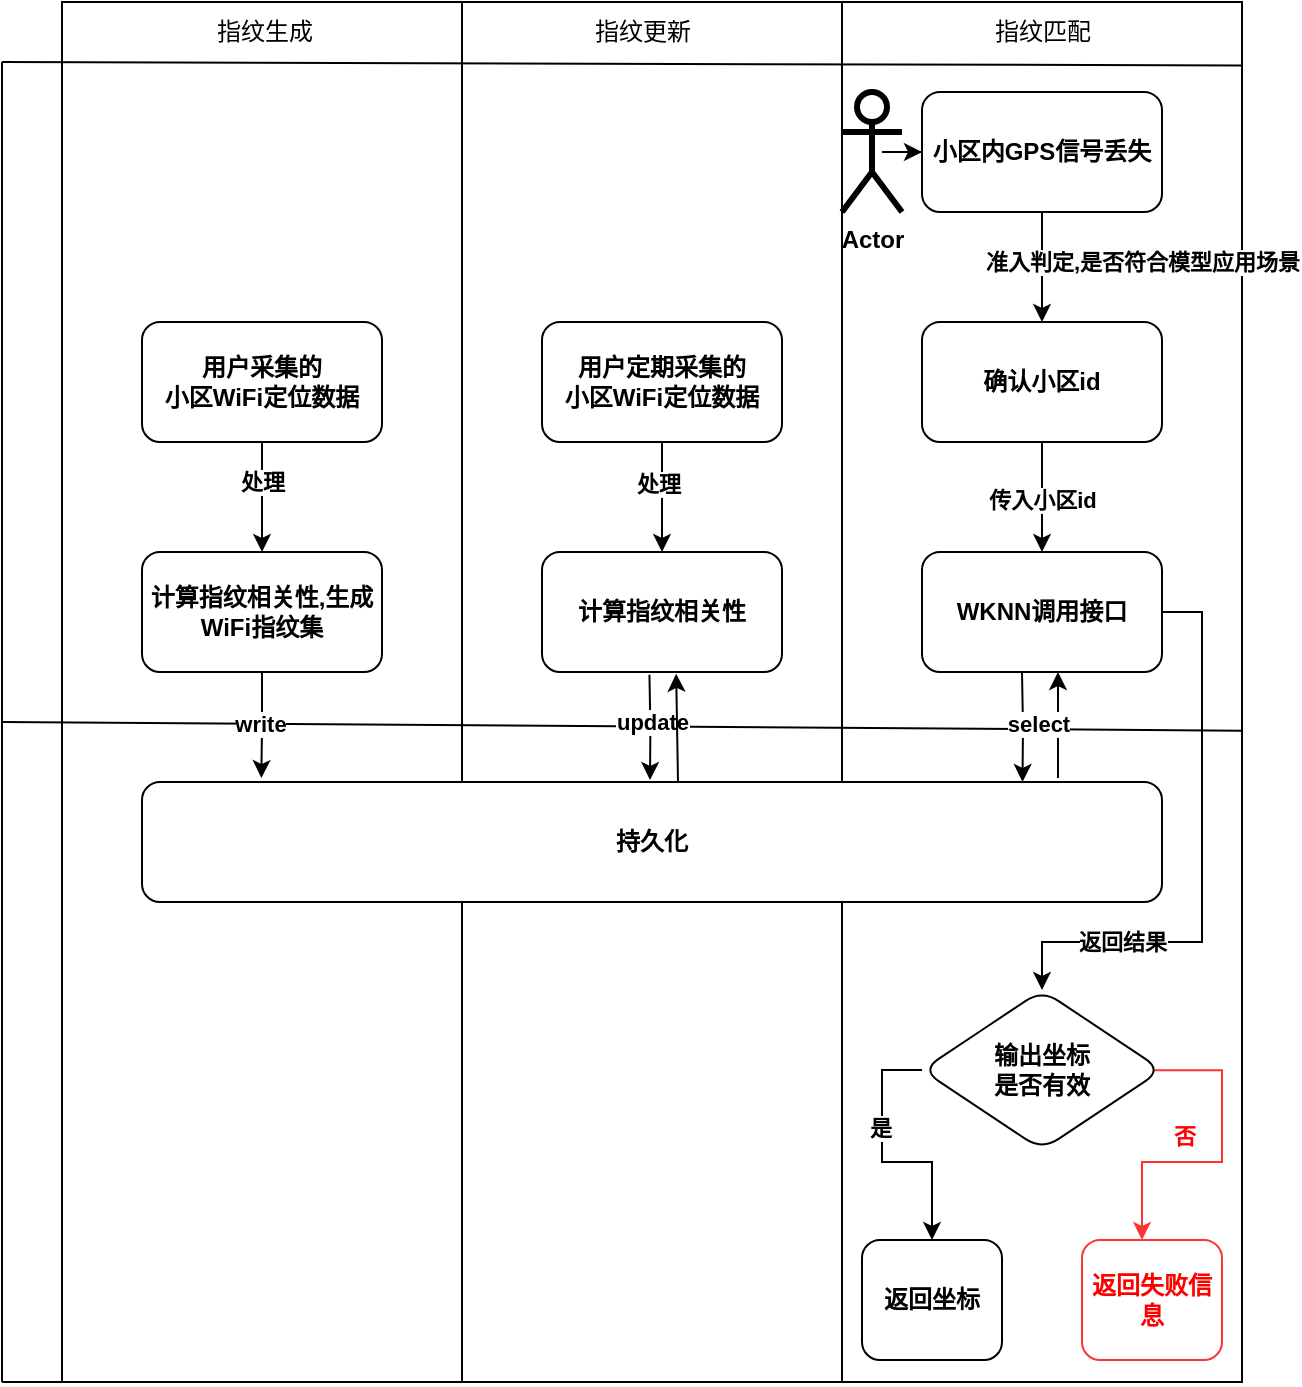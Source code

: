 <mxfile version="21.7.2" type="github">
  <diagram name="第 1 页" id="VmvPNF72lIQJqAyjgbWR">
    <mxGraphModel dx="1007" dy="543" grid="1" gridSize="10" guides="1" tooltips="1" connect="1" arrows="1" fold="1" page="1" pageScale="1" pageWidth="10000" pageHeight="20000" math="0" shadow="0">
      <root>
        <mxCell id="0" />
        <mxCell id="1" parent="0" />
        <mxCell id="E-d0GVuR9xcYd6iE6sYl-44" value="" style="group" vertex="1" connectable="0" parent="1">
          <mxGeometry x="410" y="130" width="620" height="690" as="geometry" />
        </mxCell>
        <mxCell id="E-d0GVuR9xcYd6iE6sYl-31" value="" style="group" vertex="1" connectable="0" parent="E-d0GVuR9xcYd6iE6sYl-44">
          <mxGeometry x="30" width="590" height="690" as="geometry" />
        </mxCell>
        <mxCell id="E-d0GVuR9xcYd6iE6sYl-30" value="" style="whiteSpace=wrap;html=1;" vertex="1" parent="E-d0GVuR9xcYd6iE6sYl-31">
          <mxGeometry width="590" height="690" as="geometry" />
        </mxCell>
        <mxCell id="E-d0GVuR9xcYd6iE6sYl-26" value="" style="endArrow=none;html=1;rounded=0;" edge="1" parent="E-d0GVuR9xcYd6iE6sYl-31">
          <mxGeometry width="50" height="50" relative="1" as="geometry">
            <mxPoint x="200" y="690" as="sourcePoint" />
            <mxPoint x="200" as="targetPoint" />
          </mxGeometry>
        </mxCell>
        <mxCell id="E-d0GVuR9xcYd6iE6sYl-27" value="" style="endArrow=none;html=1;rounded=0;" edge="1" parent="E-d0GVuR9xcYd6iE6sYl-31">
          <mxGeometry width="50" height="50" relative="1" as="geometry">
            <mxPoint x="390" y="690" as="sourcePoint" />
            <mxPoint x="390" as="targetPoint" />
          </mxGeometry>
        </mxCell>
        <mxCell id="E-d0GVuR9xcYd6iE6sYl-32" value="" style="endArrow=none;html=1;rounded=0;entryX=1;entryY=0.046;entryDx=0;entryDy=0;entryPerimeter=0;" edge="1" parent="E-d0GVuR9xcYd6iE6sYl-31" target="E-d0GVuR9xcYd6iE6sYl-30">
          <mxGeometry width="50" height="50" relative="1" as="geometry">
            <mxPoint x="-30" y="30" as="sourcePoint" />
            <mxPoint x="380" y="160" as="targetPoint" />
          </mxGeometry>
        </mxCell>
        <mxCell id="E-d0GVuR9xcYd6iE6sYl-37" value="指纹生成" style="text;html=1;align=center;verticalAlign=middle;resizable=0;points=[];autosize=1;strokeColor=none;fillColor=none;" vertex="1" parent="E-d0GVuR9xcYd6iE6sYl-31">
          <mxGeometry x="61" width="80" height="30" as="geometry" />
        </mxCell>
        <mxCell id="E-d0GVuR9xcYd6iE6sYl-38" value="指纹更新" style="text;html=1;align=center;verticalAlign=middle;resizable=0;points=[];autosize=1;strokeColor=none;fillColor=none;" vertex="1" parent="E-d0GVuR9xcYd6iE6sYl-31">
          <mxGeometry x="250" width="80" height="30" as="geometry" />
        </mxCell>
        <mxCell id="E-d0GVuR9xcYd6iE6sYl-40" value="指纹匹配" style="text;html=1;align=center;verticalAlign=middle;resizable=0;points=[];autosize=1;strokeColor=none;fillColor=none;" vertex="1" parent="E-d0GVuR9xcYd6iE6sYl-31">
          <mxGeometry x="450" width="80" height="30" as="geometry" />
        </mxCell>
        <mxCell id="ZMZ2Wo9jmOHN65GwbSHp-28" value="返回坐标" style="whiteSpace=wrap;html=1;rounded=1;fontStyle=1" parent="E-d0GVuR9xcYd6iE6sYl-31" vertex="1">
          <mxGeometry x="400" y="619" width="70" height="60" as="geometry" />
        </mxCell>
        <mxCell id="ZMZ2Wo9jmOHN65GwbSHp-31" value="返回失败信息" style="whiteSpace=wrap;html=1;rounded=1;fontStyle=1;fontColor=#FF0000;strokeColor=#FF3333;" parent="E-d0GVuR9xcYd6iE6sYl-31" vertex="1">
          <mxGeometry x="510" y="619" width="70" height="60" as="geometry" />
        </mxCell>
        <mxCell id="E-d0GVuR9xcYd6iE6sYl-33" value="" style="endArrow=none;html=1;rounded=0;" edge="1" parent="E-d0GVuR9xcYd6iE6sYl-44">
          <mxGeometry width="50" height="50" relative="1" as="geometry">
            <mxPoint y="690" as="sourcePoint" />
            <mxPoint y="30" as="targetPoint" />
          </mxGeometry>
        </mxCell>
        <mxCell id="E-d0GVuR9xcYd6iE6sYl-35" value="" style="endArrow=none;html=1;rounded=0;entryX=1;entryY=0.528;entryDx=0;entryDy=0;entryPerimeter=0;" edge="1" parent="E-d0GVuR9xcYd6iE6sYl-44" target="E-d0GVuR9xcYd6iE6sYl-30">
          <mxGeometry width="50" height="50" relative="1" as="geometry">
            <mxPoint y="360" as="sourcePoint" />
            <mxPoint x="620" y="360" as="targetPoint" />
          </mxGeometry>
        </mxCell>
        <mxCell id="ZMZ2Wo9jmOHN65GwbSHp-20" style="edgeStyle=orthogonalEdgeStyle;rounded=0;orthogonalLoop=1;jettySize=auto;html=1;entryX=0.5;entryY=0;entryDx=0;entryDy=0;fontStyle=1" parent="1" source="ZMZ2Wo9jmOHN65GwbSHp-1" target="ZMZ2Wo9jmOHN65GwbSHp-19" edge="1">
          <mxGeometry relative="1" as="geometry" />
        </mxCell>
        <mxCell id="E-d0GVuR9xcYd6iE6sYl-5" value="处理" style="edgeLabel;html=1;align=center;verticalAlign=middle;resizable=0;points=[];fontStyle=1" vertex="1" connectable="0" parent="ZMZ2Wo9jmOHN65GwbSHp-20">
          <mxGeometry x="-0.273" y="-1" relative="1" as="geometry">
            <mxPoint x="1" as="offset" />
          </mxGeometry>
        </mxCell>
        <mxCell id="ZMZ2Wo9jmOHN65GwbSHp-1" value="用户采集的&lt;br&gt;小区WiFi定位数据" style="rounded=1;whiteSpace=wrap;html=1;fontStyle=1" parent="1" vertex="1">
          <mxGeometry x="480" y="290" width="120" height="60" as="geometry" />
        </mxCell>
        <mxCell id="ZMZ2Wo9jmOHN65GwbSHp-22" style="edgeStyle=orthogonalEdgeStyle;rounded=0;orthogonalLoop=1;jettySize=auto;html=1;entryX=0.5;entryY=0;entryDx=0;entryDy=0;fontStyle=1" parent="1" source="ZMZ2Wo9jmOHN65GwbSHp-2" target="ZMZ2Wo9jmOHN65GwbSHp-13" edge="1">
          <mxGeometry relative="1" as="geometry" />
        </mxCell>
        <mxCell id="ZMZ2Wo9jmOHN65GwbSHp-23" value="传入小区id" style="edgeLabel;html=1;align=center;verticalAlign=middle;resizable=0;points=[];fontStyle=1" parent="ZMZ2Wo9jmOHN65GwbSHp-22" vertex="1" connectable="0">
          <mxGeometry x="-0.294" y="-1" relative="1" as="geometry">
            <mxPoint x="1" y="9" as="offset" />
          </mxGeometry>
        </mxCell>
        <mxCell id="ZMZ2Wo9jmOHN65GwbSHp-2" value="确认小区id" style="whiteSpace=wrap;html=1;rounded=1;fontStyle=1" parent="1" vertex="1">
          <mxGeometry x="870" y="290" width="120" height="60" as="geometry" />
        </mxCell>
        <mxCell id="ZMZ2Wo9jmOHN65GwbSHp-17" style="edgeStyle=orthogonalEdgeStyle;rounded=0;orthogonalLoop=1;jettySize=auto;html=1;fontStyle=1;entryX=0.75;entryY=1;entryDx=0;entryDy=0;" parent="1" edge="1">
          <mxGeometry relative="1" as="geometry">
            <mxPoint x="938" y="510" as="sourcePoint" />
            <mxPoint x="938" y="465" as="targetPoint" />
            <Array as="points">
              <mxPoint x="938" y="518" />
            </Array>
          </mxGeometry>
        </mxCell>
        <mxCell id="ZMZ2Wo9jmOHN65GwbSHp-6" value="持久化" style="whiteSpace=wrap;html=1;rounded=1;fontStyle=1" parent="1" vertex="1">
          <mxGeometry x="480" y="520" width="510" height="60" as="geometry" />
        </mxCell>
        <mxCell id="ZMZ2Wo9jmOHN65GwbSHp-11" style="edgeStyle=orthogonalEdgeStyle;rounded=0;orthogonalLoop=1;jettySize=auto;html=1;entryX=0;entryY=0.5;entryDx=0;entryDy=0;fontStyle=1" parent="1" source="ZMZ2Wo9jmOHN65GwbSHp-9" target="ZMZ2Wo9jmOHN65GwbSHp-12" edge="1">
          <mxGeometry relative="1" as="geometry">
            <mxPoint x="880" y="195" as="targetPoint" />
          </mxGeometry>
        </mxCell>
        <mxCell id="ZMZ2Wo9jmOHN65GwbSHp-9" value="Actor" style="shape=umlActor;verticalLabelPosition=bottom;verticalAlign=top;html=1;fontStyle=1;strokeWidth=3;" parent="1" vertex="1">
          <mxGeometry x="830" y="175" width="30" height="60" as="geometry" />
        </mxCell>
        <mxCell id="ZMZ2Wo9jmOHN65GwbSHp-14" value="" style="edgeStyle=orthogonalEdgeStyle;rounded=0;orthogonalLoop=1;jettySize=auto;html=1;entryX=0.5;entryY=0;entryDx=0;entryDy=0;fontStyle=1" parent="1" source="ZMZ2Wo9jmOHN65GwbSHp-12" target="ZMZ2Wo9jmOHN65GwbSHp-2" edge="1">
          <mxGeometry relative="1" as="geometry">
            <mxPoint x="1150" y="245" as="targetPoint" />
          </mxGeometry>
        </mxCell>
        <mxCell id="ZMZ2Wo9jmOHN65GwbSHp-15" value="准入判定,是否符合模型应用场景" style="edgeLabel;html=1;align=center;verticalAlign=middle;resizable=0;points=[];fontStyle=1" parent="ZMZ2Wo9jmOHN65GwbSHp-14" vertex="1" connectable="0">
          <mxGeometry x="-0.22" y="-3" relative="1" as="geometry">
            <mxPoint x="53" y="3" as="offset" />
          </mxGeometry>
        </mxCell>
        <mxCell id="ZMZ2Wo9jmOHN65GwbSHp-12" value="小区内GPS信号丢失" style="rounded=1;whiteSpace=wrap;html=1;fontStyle=1" parent="1" vertex="1">
          <mxGeometry x="870" y="175" width="120" height="60" as="geometry" />
        </mxCell>
        <mxCell id="ZMZ2Wo9jmOHN65GwbSHp-24" style="edgeStyle=orthogonalEdgeStyle;rounded=0;orthogonalLoop=1;jettySize=auto;html=1;entryX=0.824;entryY=0;entryDx=0;entryDy=0;exitX=0.25;exitY=1;exitDx=0;exitDy=0;fontStyle=1;entryPerimeter=0;" parent="1" edge="1">
          <mxGeometry relative="1" as="geometry">
            <mxPoint x="920" y="465" as="sourcePoint" />
            <mxPoint x="920.24" y="520" as="targetPoint" />
          </mxGeometry>
        </mxCell>
        <mxCell id="E-d0GVuR9xcYd6iE6sYl-24" value="select" style="edgeLabel;html=1;align=center;verticalAlign=middle;resizable=0;points=[];fontStyle=1" vertex="1" connectable="0" parent="ZMZ2Wo9jmOHN65GwbSHp-24">
          <mxGeometry x="-0.093" y="-3" relative="1" as="geometry">
            <mxPoint x="10" y="1" as="offset" />
          </mxGeometry>
        </mxCell>
        <mxCell id="ZMZ2Wo9jmOHN65GwbSHp-13" value="WKNN调用接口" style="whiteSpace=wrap;html=1;rounded=1;fontStyle=1" parent="1" vertex="1">
          <mxGeometry x="870" y="405" width="120" height="60" as="geometry" />
        </mxCell>
        <mxCell id="E-d0GVuR9xcYd6iE6sYl-2" style="edgeStyle=orthogonalEdgeStyle;rounded=0;orthogonalLoop=1;jettySize=auto;html=1;entryX=0.117;entryY=-0.033;entryDx=0;entryDy=0;entryPerimeter=0;fontStyle=1" edge="1" parent="1" source="ZMZ2Wo9jmOHN65GwbSHp-19" target="ZMZ2Wo9jmOHN65GwbSHp-6">
          <mxGeometry relative="1" as="geometry" />
        </mxCell>
        <mxCell id="E-d0GVuR9xcYd6iE6sYl-4" value="write" style="edgeLabel;html=1;align=center;verticalAlign=middle;resizable=0;points=[];fontStyle=1" vertex="1" connectable="0" parent="E-d0GVuR9xcYd6iE6sYl-2">
          <mxGeometry x="-0.062" y="-1" relative="1" as="geometry">
            <mxPoint y="1" as="offset" />
          </mxGeometry>
        </mxCell>
        <mxCell id="ZMZ2Wo9jmOHN65GwbSHp-19" value="计算指纹相关性,生成WiFi指纹集" style="whiteSpace=wrap;html=1;rounded=1;fontStyle=1" parent="1" vertex="1">
          <mxGeometry x="480" y="405" width="120" height="60" as="geometry" />
        </mxCell>
        <mxCell id="ZMZ2Wo9jmOHN65GwbSHp-29" value="" style="edgeStyle=orthogonalEdgeStyle;rounded=0;orthogonalLoop=1;jettySize=auto;html=1;fontStyle=1;exitX=0;exitY=0.5;exitDx=0;exitDy=0;" parent="1" source="ZMZ2Wo9jmOHN65GwbSHp-26" target="ZMZ2Wo9jmOHN65GwbSHp-28" edge="1">
          <mxGeometry relative="1" as="geometry">
            <Array as="points">
              <mxPoint x="850" y="664" />
              <mxPoint x="850" y="710" />
              <mxPoint x="875" y="710" />
            </Array>
          </mxGeometry>
        </mxCell>
        <mxCell id="ZMZ2Wo9jmOHN65GwbSHp-30" value="是" style="edgeLabel;html=1;align=center;verticalAlign=middle;resizable=0;points=[];fontStyle=1" parent="ZMZ2Wo9jmOHN65GwbSHp-29" vertex="1" connectable="0">
          <mxGeometry x="-0.253" y="-1" relative="1" as="geometry">
            <mxPoint as="offset" />
          </mxGeometry>
        </mxCell>
        <mxCell id="ZMZ2Wo9jmOHN65GwbSHp-32" value="" style="edgeStyle=orthogonalEdgeStyle;rounded=0;orthogonalLoop=1;jettySize=auto;html=1;fontStyle=1;fontColor=#FF0000;strokeColor=#FF3333;exitX=0.957;exitY=0.501;exitDx=0;exitDy=0;exitPerimeter=0;" parent="1" source="ZMZ2Wo9jmOHN65GwbSHp-26" target="ZMZ2Wo9jmOHN65GwbSHp-31" edge="1">
          <mxGeometry relative="1" as="geometry">
            <Array as="points">
              <mxPoint x="1020" y="664" />
              <mxPoint x="1020" y="710" />
              <mxPoint x="980" y="710" />
            </Array>
          </mxGeometry>
        </mxCell>
        <mxCell id="ZMZ2Wo9jmOHN65GwbSHp-33" value="否" style="edgeLabel;html=1;align=center;verticalAlign=middle;resizable=0;points=[];fontStyle=1;fontColor=#FF0000;" parent="ZMZ2Wo9jmOHN65GwbSHp-32" vertex="1" connectable="0">
          <mxGeometry x="-0.02" y="1" relative="1" as="geometry">
            <mxPoint x="-20" y="-11" as="offset" />
          </mxGeometry>
        </mxCell>
        <mxCell id="ZMZ2Wo9jmOHN65GwbSHp-26" value="输出坐标&lt;br&gt;是否有效" style="rhombus;whiteSpace=wrap;html=1;rounded=1;fontStyle=1" parent="1" vertex="1">
          <mxGeometry x="870" y="624" width="120" height="80" as="geometry" />
        </mxCell>
        <mxCell id="E-d0GVuR9xcYd6iE6sYl-12" style="edgeStyle=orthogonalEdgeStyle;rounded=0;orthogonalLoop=1;jettySize=auto;html=1;entryX=0.5;entryY=0;entryDx=0;entryDy=0;fontStyle=1" edge="1" parent="1" source="E-d0GVuR9xcYd6iE6sYl-3" target="E-d0GVuR9xcYd6iE6sYl-6">
          <mxGeometry relative="1" as="geometry" />
        </mxCell>
        <mxCell id="E-d0GVuR9xcYd6iE6sYl-14" value="处理" style="edgeLabel;html=1;align=center;verticalAlign=middle;resizable=0;points=[];fontStyle=1" vertex="1" connectable="0" parent="E-d0GVuR9xcYd6iE6sYl-12">
          <mxGeometry x="-0.236" y="-2" relative="1" as="geometry">
            <mxPoint as="offset" />
          </mxGeometry>
        </mxCell>
        <mxCell id="E-d0GVuR9xcYd6iE6sYl-3" value="用户定期采集的&lt;br&gt;小区WiFi定位数据" style="rounded=1;whiteSpace=wrap;html=1;fontStyle=1" vertex="1" parent="1">
          <mxGeometry x="680" y="290" width="120" height="60" as="geometry" />
        </mxCell>
        <mxCell id="E-d0GVuR9xcYd6iE6sYl-8" style="edgeStyle=orthogonalEdgeStyle;rounded=0;orthogonalLoop=1;jettySize=auto;html=1;exitX=0.306;exitY=1.023;exitDx=0;exitDy=0;fontStyle=1;exitPerimeter=0;" edge="1" parent="1">
          <mxGeometry relative="1" as="geometry">
            <mxPoint x="734" y="519" as="targetPoint" />
            <mxPoint x="733.72" y="466.38" as="sourcePoint" />
          </mxGeometry>
        </mxCell>
        <mxCell id="E-d0GVuR9xcYd6iE6sYl-9" value="update" style="edgeLabel;html=1;align=center;verticalAlign=middle;resizable=0;points=[];fontStyle=1" vertex="1" connectable="0" parent="E-d0GVuR9xcYd6iE6sYl-8">
          <mxGeometry x="-0.119" y="-1" relative="1" as="geometry">
            <mxPoint x="2" as="offset" />
          </mxGeometry>
        </mxCell>
        <mxCell id="E-d0GVuR9xcYd6iE6sYl-10" value="" style="endArrow=classic;html=1;rounded=0;fontStyle=1;entryX=0.609;entryY=1.015;entryDx=0;entryDy=0;entryPerimeter=0;" edge="1" parent="1">
          <mxGeometry width="50" height="50" relative="1" as="geometry">
            <mxPoint x="748" y="520" as="sourcePoint" />
            <mxPoint x="747.08" y="465.9" as="targetPoint" />
          </mxGeometry>
        </mxCell>
        <mxCell id="E-d0GVuR9xcYd6iE6sYl-6" value="计算指纹相关性" style="whiteSpace=wrap;html=1;rounded=1;fontStyle=1" vertex="1" parent="1">
          <mxGeometry x="680" y="405" width="120" height="60" as="geometry" />
        </mxCell>
        <mxCell id="E-d0GVuR9xcYd6iE6sYl-21" style="edgeStyle=orthogonalEdgeStyle;rounded=0;orthogonalLoop=1;jettySize=auto;html=1;entryX=0.5;entryY=0;entryDx=0;entryDy=0;fontStyle=1;exitX=1;exitY=0.5;exitDx=0;exitDy=0;" edge="1" parent="1" source="ZMZ2Wo9jmOHN65GwbSHp-13" target="ZMZ2Wo9jmOHN65GwbSHp-26">
          <mxGeometry relative="1" as="geometry">
            <mxPoint x="930" y="580" as="sourcePoint" />
            <mxPoint x="930" y="613" as="targetPoint" />
            <Array as="points">
              <mxPoint x="1010" y="435" />
              <mxPoint x="1010" y="600" />
              <mxPoint x="930" y="600" />
            </Array>
          </mxGeometry>
        </mxCell>
        <mxCell id="E-d0GVuR9xcYd6iE6sYl-22" value="返回结果" style="edgeLabel;html=1;align=center;verticalAlign=middle;resizable=0;points=[];fontStyle=1" vertex="1" connectable="0" parent="E-d0GVuR9xcYd6iE6sYl-21">
          <mxGeometry x="-0.062" y="-1" relative="1" as="geometry">
            <mxPoint x="-39" y="49" as="offset" />
          </mxGeometry>
        </mxCell>
        <mxCell id="E-d0GVuR9xcYd6iE6sYl-34" value="" style="endArrow=none;html=1;rounded=0;entryX=0;entryY=1;entryDx=0;entryDy=0;" edge="1" parent="1" target="E-d0GVuR9xcYd6iE6sYl-30">
          <mxGeometry width="50" height="50" relative="1" as="geometry">
            <mxPoint x="410" y="820" as="sourcePoint" />
            <mxPoint x="780" y="560" as="targetPoint" />
          </mxGeometry>
        </mxCell>
      </root>
    </mxGraphModel>
  </diagram>
</mxfile>
